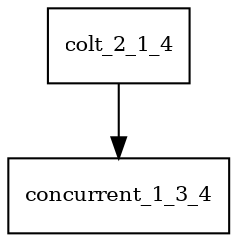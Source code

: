 digraph colt_2_1_4_dependencies {
  node [shape = box, fontsize=10.0];
  colt_2_1_4 -> concurrent_1_3_4;
}
